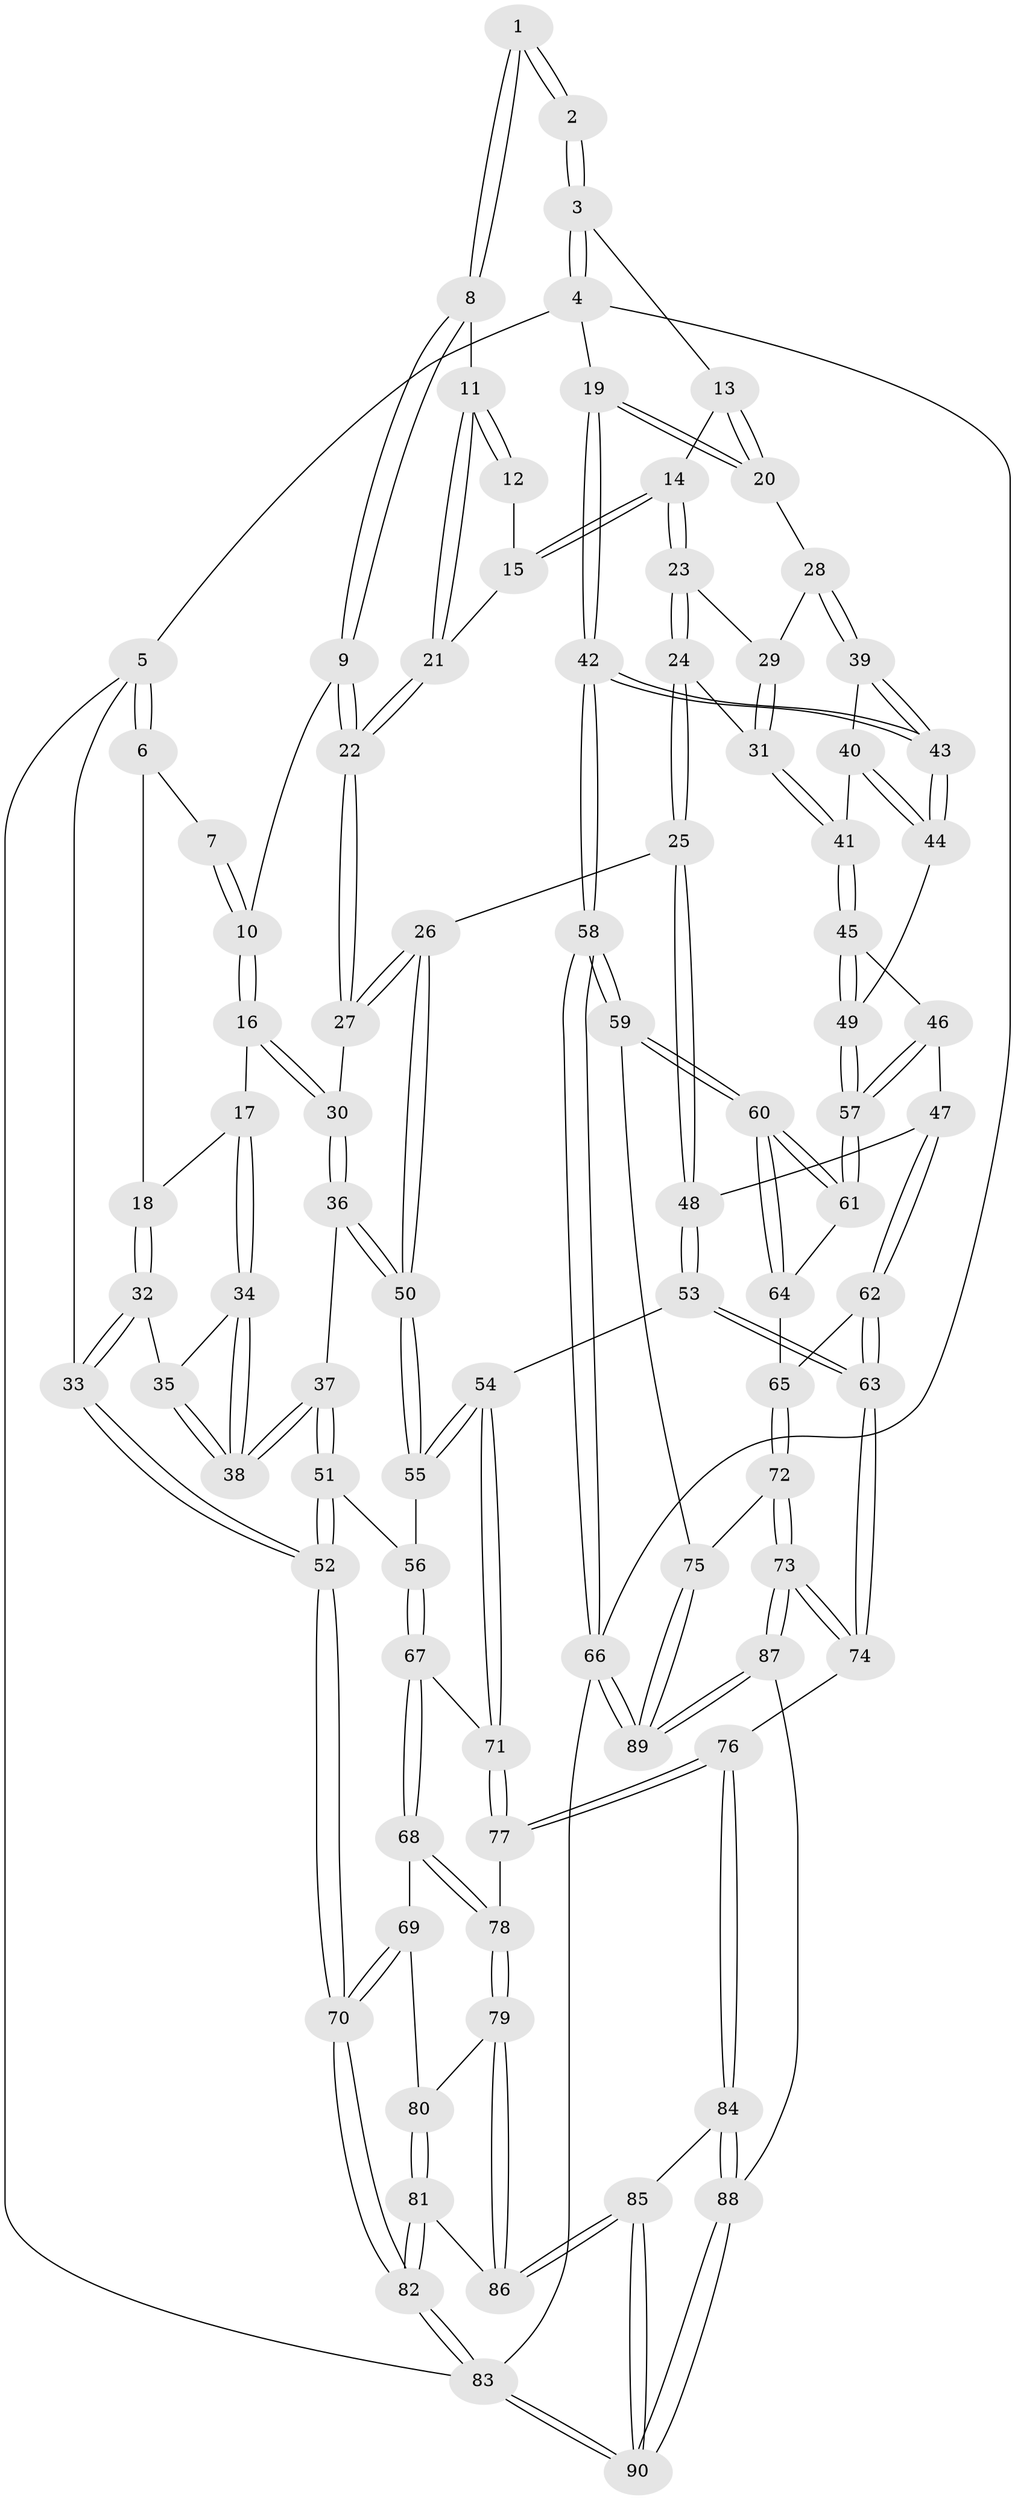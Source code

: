 // Generated by graph-tools (version 1.1) at 2025/11/02/27/25 16:11:58]
// undirected, 90 vertices, 222 edges
graph export_dot {
graph [start="1"]
  node [color=gray90,style=filled];
  1 [pos="+0.49102925345509163+0"];
  2 [pos="+0.9200329487135531+0"];
  3 [pos="+0.9239600674836397+0"];
  4 [pos="+1+0"];
  5 [pos="+0+0"];
  6 [pos="+0+0"];
  7 [pos="+0.42760734255488414+0"];
  8 [pos="+0.5181410710263001+0"];
  9 [pos="+0.34719173039522483+0.11271734595329733"];
  10 [pos="+0.28940364997687107+0.11327998319951327"];
  11 [pos="+0.5453637464327542+0.038336086439196046"];
  12 [pos="+0.7071352149736359+0.008447170125320579"];
  13 [pos="+0.8509472609852542+0"];
  14 [pos="+0.7360698514416043+0.11906212498402555"];
  15 [pos="+0.6938052753775046+0.09657317374521908"];
  16 [pos="+0.26361487714420406+0.12846924610098887"];
  17 [pos="+0.22545134669722505+0.1261499427737452"];
  18 [pos="+0.18934088140415833+0.10324055540469851"];
  19 [pos="+1+0"];
  20 [pos="+0.9043340974036855+0.14548156058842257"];
  21 [pos="+0.5541368924147029+0.07098964302094544"];
  22 [pos="+0.5187391725609806+0.20019172047618122"];
  23 [pos="+0.7391509015149276+0.133754798927668"];
  24 [pos="+0.6921555546577416+0.27202556632915614"];
  25 [pos="+0.5606143441919427+0.3060577986075204"];
  26 [pos="+0.5344526572859893+0.28505123940142973"];
  27 [pos="+0.5235351318845046+0.2617248540889884"];
  28 [pos="+0.9020386373573966+0.1703993829220255"];
  29 [pos="+0.8340504133739993+0.17750068222423657"];
  30 [pos="+0.3263287854587811+0.23514983684620008"];
  31 [pos="+0.765388939063277+0.30082172305875954"];
  32 [pos="+0+0.2437649437009664"];
  33 [pos="+0+0.24577915907374978"];
  34 [pos="+0.20022041696147744+0.21840280010192215"];
  35 [pos="+0.004299979734308028+0.27424709901063987"];
  36 [pos="+0.2590831459368525+0.3827794896681301"];
  37 [pos="+0.20680101388842054+0.380428549395964"];
  38 [pos="+0.2001683982318127+0.37209197314207565"];
  39 [pos="+0.9081861363903484+0.18060961499023861"];
  40 [pos="+0.8023592577112701+0.3044535442980249"];
  41 [pos="+0.7723626170866136+0.30616041582129977"];
  42 [pos="+1+0.35554221509922834"];
  43 [pos="+1+0.35334779732322963"];
  44 [pos="+1+0.36339352008050135"];
  45 [pos="+0.7810361114374852+0.3912716374807936"];
  46 [pos="+0.7681733198950751+0.4479901020238295"];
  47 [pos="+0.7200117769801126+0.4833321197689001"];
  48 [pos="+0.5802493129668925+0.426001849901082"];
  49 [pos="+1+0.4029355890690056"];
  50 [pos="+0.31772924673846237+0.41451653170110414"];
  51 [pos="+0.12018533777611397+0.5134009934749075"];
  52 [pos="+0+0.6590533175848536"];
  53 [pos="+0.5191238578753327+0.5358485400035475"];
  54 [pos="+0.44356285243524096+0.5673395454948906"];
  55 [pos="+0.348304611044526+0.488580813139937"];
  56 [pos="+0.24569650029463794+0.5776403606858476"];
  57 [pos="+0.9075321175244897+0.49026042733898445"];
  58 [pos="+1+0.7434595184500526"];
  59 [pos="+1+0.7113738780863339"];
  60 [pos="+0.9963905557572654+0.694977229510532"];
  61 [pos="+0.8990965104311255+0.5206550035055989"];
  62 [pos="+0.7301743620589026+0.5324780266816881"];
  63 [pos="+0.6125369508295413+0.6266690417834803"];
  64 [pos="+0.8136816972949941+0.5965741919505917"];
  65 [pos="+0.7891644501129873+0.6064855799992344"];
  66 [pos="+1+1"];
  67 [pos="+0.2634396952095007+0.6569524444864807"];
  68 [pos="+0.24287044832570567+0.6849397340949894"];
  69 [pos="+0.2110078208000859+0.7055316517796945"];
  70 [pos="+0+0.6829091270216275"];
  71 [pos="+0.4194111041140916+0.6378001518307246"];
  72 [pos="+0.7422610292312563+0.7710756240764539"];
  73 [pos="+0.7252491465917011+0.7819321557331856"];
  74 [pos="+0.6515924625092501+0.7337947817851018"];
  75 [pos="+0.8640818376507681+0.7692335464622451"];
  76 [pos="+0.4633430907967255+0.7544688413806322"];
  77 [pos="+0.4413280831437683+0.7369981356873546"];
  78 [pos="+0.35850806100396265+0.7794767813100572"];
  79 [pos="+0.329491252213891+0.8159236864723174"];
  80 [pos="+0.22707277465088502+0.7565369647868313"];
  81 [pos="+0.20976759587420182+0.8644613431982016"];
  82 [pos="+0+1"];
  83 [pos="+0+1"];
  84 [pos="+0.49209973056027484+0.9799556379136264"];
  85 [pos="+0.31370391214552024+0.8882730893542877"];
  86 [pos="+0.3099860555686502+0.8818494112656503"];
  87 [pos="+0.6652319029666431+1"];
  88 [pos="+0.5835317819749472+1"];
  89 [pos="+1+1"];
  90 [pos="+0.08791543724971922+1"];
  1 -- 2;
  1 -- 2;
  1 -- 8;
  1 -- 8;
  2 -- 3;
  2 -- 3;
  3 -- 4;
  3 -- 4;
  3 -- 13;
  4 -- 5;
  4 -- 19;
  4 -- 66;
  5 -- 6;
  5 -- 6;
  5 -- 33;
  5 -- 83;
  6 -- 7;
  6 -- 18;
  7 -- 10;
  7 -- 10;
  8 -- 9;
  8 -- 9;
  8 -- 11;
  9 -- 10;
  9 -- 22;
  9 -- 22;
  10 -- 16;
  10 -- 16;
  11 -- 12;
  11 -- 12;
  11 -- 21;
  11 -- 21;
  12 -- 15;
  13 -- 14;
  13 -- 20;
  13 -- 20;
  14 -- 15;
  14 -- 15;
  14 -- 23;
  14 -- 23;
  15 -- 21;
  16 -- 17;
  16 -- 30;
  16 -- 30;
  17 -- 18;
  17 -- 34;
  17 -- 34;
  18 -- 32;
  18 -- 32;
  19 -- 20;
  19 -- 20;
  19 -- 42;
  19 -- 42;
  20 -- 28;
  21 -- 22;
  21 -- 22;
  22 -- 27;
  22 -- 27;
  23 -- 24;
  23 -- 24;
  23 -- 29;
  24 -- 25;
  24 -- 25;
  24 -- 31;
  25 -- 26;
  25 -- 48;
  25 -- 48;
  26 -- 27;
  26 -- 27;
  26 -- 50;
  26 -- 50;
  27 -- 30;
  28 -- 29;
  28 -- 39;
  28 -- 39;
  29 -- 31;
  29 -- 31;
  30 -- 36;
  30 -- 36;
  31 -- 41;
  31 -- 41;
  32 -- 33;
  32 -- 33;
  32 -- 35;
  33 -- 52;
  33 -- 52;
  34 -- 35;
  34 -- 38;
  34 -- 38;
  35 -- 38;
  35 -- 38;
  36 -- 37;
  36 -- 50;
  36 -- 50;
  37 -- 38;
  37 -- 38;
  37 -- 51;
  37 -- 51;
  39 -- 40;
  39 -- 43;
  39 -- 43;
  40 -- 41;
  40 -- 44;
  40 -- 44;
  41 -- 45;
  41 -- 45;
  42 -- 43;
  42 -- 43;
  42 -- 58;
  42 -- 58;
  43 -- 44;
  43 -- 44;
  44 -- 49;
  45 -- 46;
  45 -- 49;
  45 -- 49;
  46 -- 47;
  46 -- 57;
  46 -- 57;
  47 -- 48;
  47 -- 62;
  47 -- 62;
  48 -- 53;
  48 -- 53;
  49 -- 57;
  49 -- 57;
  50 -- 55;
  50 -- 55;
  51 -- 52;
  51 -- 52;
  51 -- 56;
  52 -- 70;
  52 -- 70;
  53 -- 54;
  53 -- 63;
  53 -- 63;
  54 -- 55;
  54 -- 55;
  54 -- 71;
  54 -- 71;
  55 -- 56;
  56 -- 67;
  56 -- 67;
  57 -- 61;
  57 -- 61;
  58 -- 59;
  58 -- 59;
  58 -- 66;
  58 -- 66;
  59 -- 60;
  59 -- 60;
  59 -- 75;
  60 -- 61;
  60 -- 61;
  60 -- 64;
  60 -- 64;
  61 -- 64;
  62 -- 63;
  62 -- 63;
  62 -- 65;
  63 -- 74;
  63 -- 74;
  64 -- 65;
  65 -- 72;
  65 -- 72;
  66 -- 89;
  66 -- 89;
  66 -- 83;
  67 -- 68;
  67 -- 68;
  67 -- 71;
  68 -- 69;
  68 -- 78;
  68 -- 78;
  69 -- 70;
  69 -- 70;
  69 -- 80;
  70 -- 82;
  70 -- 82;
  71 -- 77;
  71 -- 77;
  72 -- 73;
  72 -- 73;
  72 -- 75;
  73 -- 74;
  73 -- 74;
  73 -- 87;
  73 -- 87;
  74 -- 76;
  75 -- 89;
  75 -- 89;
  76 -- 77;
  76 -- 77;
  76 -- 84;
  76 -- 84;
  77 -- 78;
  78 -- 79;
  78 -- 79;
  79 -- 80;
  79 -- 86;
  79 -- 86;
  80 -- 81;
  80 -- 81;
  81 -- 82;
  81 -- 82;
  81 -- 86;
  82 -- 83;
  82 -- 83;
  83 -- 90;
  83 -- 90;
  84 -- 85;
  84 -- 88;
  84 -- 88;
  85 -- 86;
  85 -- 86;
  85 -- 90;
  85 -- 90;
  87 -- 88;
  87 -- 89;
  87 -- 89;
  88 -- 90;
  88 -- 90;
}
